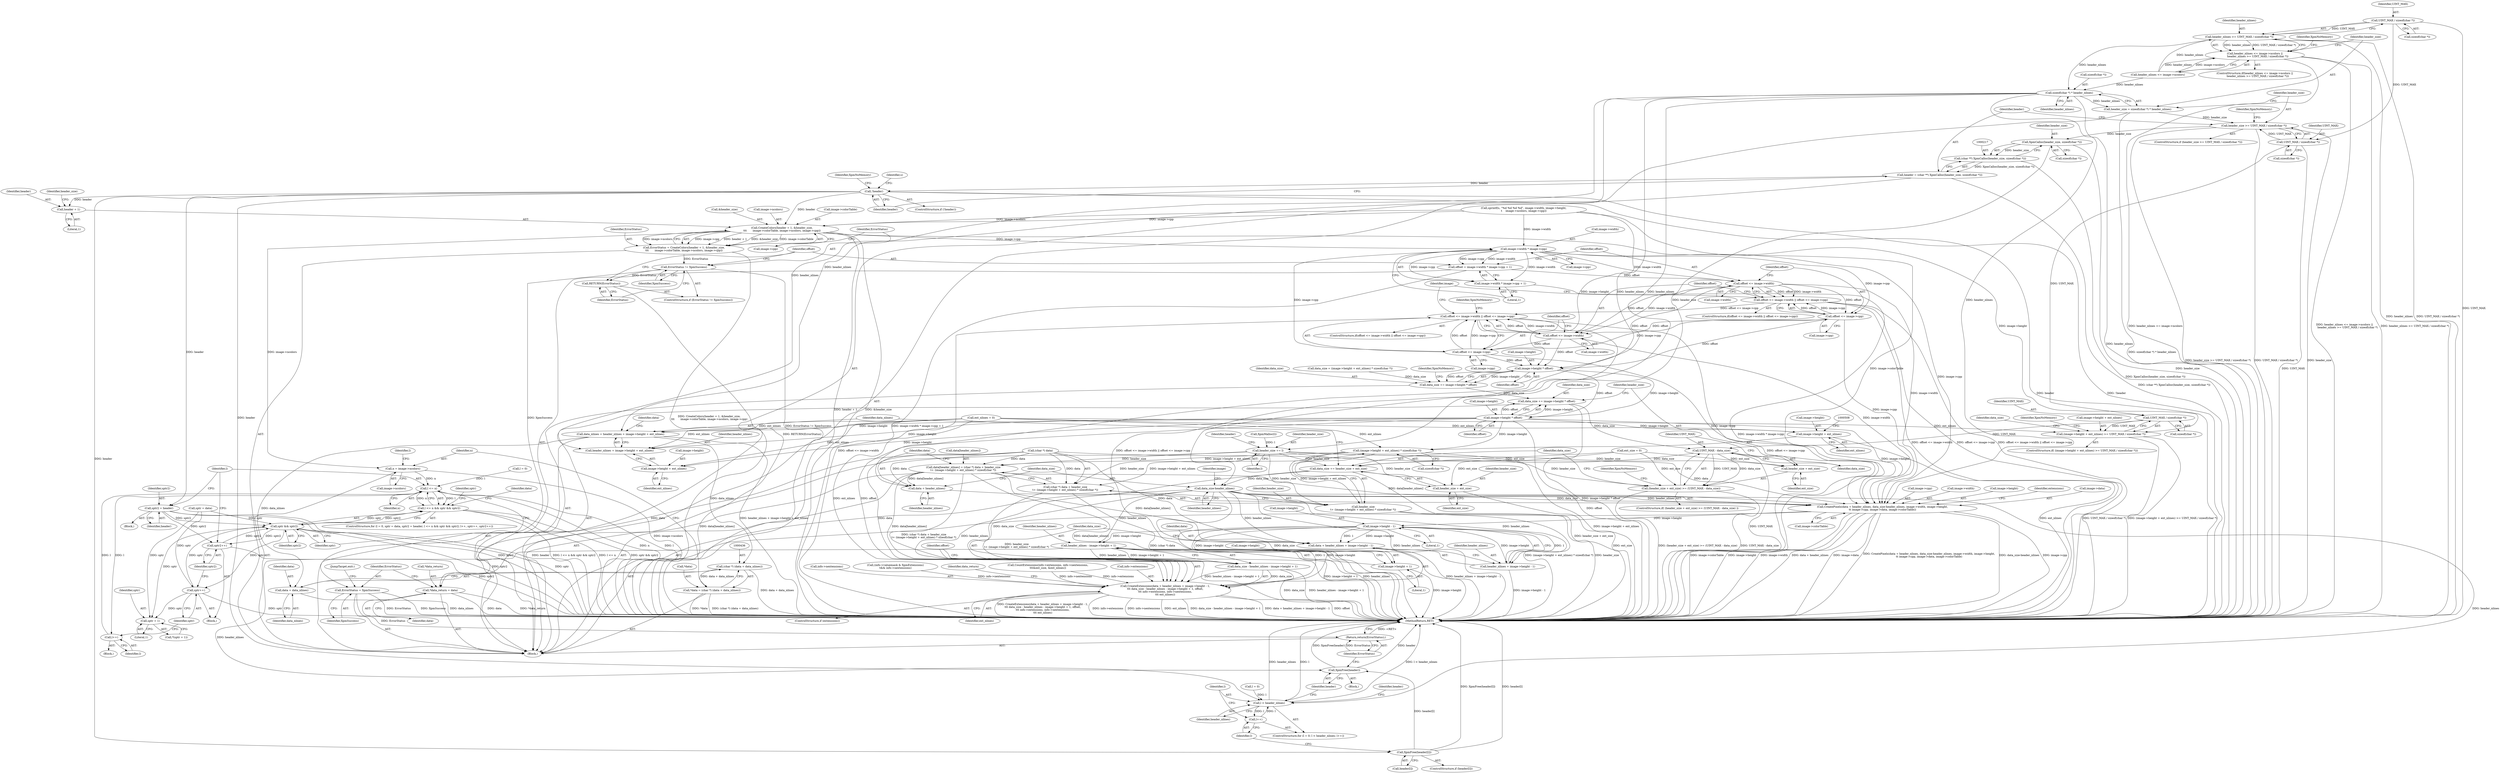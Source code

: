 digraph "0_libXpm_d1167418f0fd02a27f617ec5afd6db053afbe185@API" {
"1000193" [label="(Call,UINT_MAX / sizeof(char *))"];
"1000191" [label="(Call,header_nlines >= UINT_MAX / sizeof(char *))"];
"1000185" [label="(Call,header_nlines <= image->ncolors ||\n       header_nlines >= UINT_MAX / sizeof(char *))"];
"1000201" [label="(Call,sizeof(char *) * header_nlines)"];
"1000199" [label="(Call,header_size = sizeof(char *) * header_nlines)"];
"1000206" [label="(Call,header_size >= UINT_MAX / sizeof(char *))"];
"1000218" [label="(Call,XpmCalloc(header_size, sizeof(char *)))"];
"1000216" [label="(Call,(char **) XpmCalloc(header_size, sizeof(char *)))"];
"1000214" [label="(Call,header = (char **) XpmCalloc(header_size, sizeof(char *)))"];
"1000223" [label="(Call,!header)"];
"1000309" [label="(Call,CreateColors(header + 1, &header_size,\n\t\t\t       image->colorTable, image->ncolors, image->cpp))"];
"1000307" [label="(Call,ErrorStatus = CreateColors(header + 1, &header_size,\n\t\t\t       image->colorTable, image->ncolors, image->cpp))"];
"1000325" [label="(Call,ErrorStatus != XpmSuccess)"];
"1000328" [label="(Call,RETURN(ErrorStatus))"];
"1000564" [label="(Call,ErrorStatus = XpmSuccess)"];
"1000590" [label="(Return,return(ErrorStatus);)"];
"1000333" [label="(Call,image->width * image->cpp)"];
"1000330" [label="(Call,offset = image->width * image->cpp + 1)"];
"1000343" [label="(Call,offset <= image->width)"];
"1000342" [label="(Call,offset <= image->width || offset <= image->cpp)"];
"1000354" [label="(Call,offset <= image->width || offset <= image->cpp)"];
"1000348" [label="(Call,offset <= image->cpp)"];
"1000355" [label="(Call,offset <= image->width)"];
"1000360" [label="(Call,offset <= image->cpp)"];
"1000394" [label="(Call,image->height * offset)"];
"1000392" [label="(Call,data_size += image->height * offset)"];
"1000401" [label="(Call,data_size += image->height * offset)"];
"1000413" [label="(Call,UINT_MAX - data_size)"];
"1000409" [label="(Call,(header_size + ext_size) >= (UINT_MAX - data_size))"];
"1000418" [label="(Call,data_size += header_size + ext_size)"];
"1000513" [label="(Call,data_size-header_nlines)"];
"1000509" [label="(Call,CreatePixels(data + header_nlines, data_size-header_nlines, image->width, image->height,\n\t\t image->cpp, image->data, image->colorTable))"];
"1000538" [label="(Call,image->height - 1)"];
"1000533" [label="(Call,CreateExtensions(data + header_nlines + image->height - 1,\n\t\t\t data_size - header_nlines - image->height + 1, offset,\n\t\t\t info->extensions, info->nextensions,\n\t\t\t ext_nlines))"];
"1000534" [label="(Call,data + header_nlines + image->height - 1)"];
"1000536" [label="(Call,header_nlines + image->height - 1)"];
"1000545" [label="(Call,header_nlines - image->height + 1)"];
"1000543" [label="(Call,data_size - header_nlines - image->height + 1)"];
"1000575" [label="(Call,l < header_nlines)"];
"1000578" [label="(Call,l++)"];
"1000547" [label="(Call,image->height + 1)"];
"1000403" [label="(Call,image->height * offset)"];
"1000423" [label="(Call,data_nlines = header_nlines + image->height + ext_nlines)"];
"1000435" [label="(Call,(char *) (data + data_nlines))"];
"1000432" [label="(Call,*data = (char *) (data + data_nlines))"];
"1000437" [label="(Call,data + data_nlines)"];
"1000425" [label="(Call,header_nlines + image->height + ext_nlines)"];
"1000427" [label="(Call,image->height + ext_nlines)"];
"1000501" [label="(Call,(image->height + ext_nlines) * sizeof(char *))"];
"1000491" [label="(Call,data[header_nlines] = (char *) data + header_size\n\t+ (image->height + ext_nlines) * sizeof(char *))"];
"1000510" [label="(Call,data + header_nlines)"];
"1000560" [label="(Call,*data_return = data)"];
"1000495" [label="(Call,(char *) data + header_size\n\t+ (image->height + ext_nlines) * sizeof(char *))"];
"1000499" [label="(Call,header_size\n\t+ (image->height + ext_nlines) * sizeof(char *))"];
"1000502" [label="(Call,image->height + ext_nlines)"];
"1000332" [label="(Call,image->width * image->cpp + 1)"];
"1000440" [label="(Call,n = image->ncolors)"];
"1000458" [label="(Call,l <= n)"];
"1000457" [label="(Call,l <= n && sptr && sptr2)"];
"1000465" [label="(Call,l++)"];
"1000310" [label="(Call,header + 1)"];
"1000454" [label="(Call,sptr2 = header)"];
"1000461" [label="(Call,sptr && sptr2)"];
"1000468" [label="(Call,sptr++)"];
"1000480" [label="(Call,sptr + 1)"];
"1000470" [label="(Call,sptr2++)"];
"1000584" [label="(Call,XpmFree(header[l]))"];
"1000588" [label="(Call,XpmFree(header))"];
"1000300" [label="(Call,header_size += l)"];
"1000410" [label="(Call,header_size + ext_size)"];
"1000420" [label="(Call,header_size + ext_size)"];
"1000208" [label="(Call,UINT_MAX / sizeof(char *))"];
"1000374" [label="(Call,UINT_MAX / sizeof(char *))"];
"1000368" [label="(Call,(image->height + ext_nlines) >= UINT_MAX / sizeof(char *))"];
"1000585" [label="(Call,header[l])"];
"1000355" [label="(Call,offset <= image->width)"];
"1000482" [label="(Literal,1)"];
"1000435" [label="(Call,(char *) (data + data_nlines))"];
"1000321" [label="(Call,image->cpp)"];
"1000200" [label="(Identifier,header_size)"];
"1000222" [label="(ControlStructure,if (!header))"];
"1000332" [label="(Call,image->width * image->cpp + 1)"];
"1000500" [label="(Identifier,header_size)"];
"1000314" [label="(Identifier,header_size)"];
"1000432" [label="(Call,*data = (char *) (data + data_nlines))"];
"1000481" [label="(Identifier,sptr)"];
"1000207" [label="(Identifier,header_size)"];
"1000495" [label="(Call,(char *) data + header_size\n\t+ (image->height + ext_nlines) * sizeof(char *))"];
"1000442" [label="(Call,image->ncolors)"];
"1000547" [label="(Call,image->height + 1)"];
"1000348" [label="(Call,offset <= image->cpp)"];
"1000344" [label="(Identifier,offset)"];
"1000544" [label="(Identifier,data_size)"];
"1000404" [label="(Call,image->height)"];
"1000491" [label="(Call,data[header_nlines] = (char *) data + header_size\n\t+ (image->height + ext_nlines) * sizeof(char *))"];
"1000543" [label="(Call,data_size - header_nlines - image->height + 1)"];
"1000433" [label="(Call,*data)"];
"1000545" [label="(Call,header_nlines - image->height + 1)"];
"1000210" [label="(Call,sizeof(char *))"];
"1000331" [label="(Identifier,offset)"];
"1000507" [label="(Call,sizeof(char *))"];
"1000499" [label="(Call,header_size\n\t+ (image->height + ext_nlines) * sizeof(char *))"];
"1000463" [label="(Identifier,sptr2)"];
"1000522" [label="(Call,image->cpp)"];
"1000413" [label="(Call,UINT_MAX - data_size)"];
"1000199" [label="(Call,header_size = sizeof(char *) * header_nlines)"];
"1000580" [label="(ControlStructure,if (header[l]))"];
"1000137" [label="(Call,ext_size = 0)"];
"1000567" [label="(JumpTarget,exit:)"];
"1000516" [label="(Call,image->width)"];
"1000455" [label="(Identifier,sptr2)"];
"1000410" [label="(Call,header_size + ext_size)"];
"1000305" [label="(Identifier,header)"];
"1000228" [label="(Identifier,s)"];
"1000309" [label="(Call,CreateColors(header + 1, &header_size,\n\t\t\t       image->colorTable, image->ncolors, image->cpp))"];
"1000337" [label="(Call,image->cpp)"];
"1000422" [label="(Identifier,ext_size)"];
"1000356" [label="(Identifier,offset)"];
"1000333" [label="(Call,image->width * image->cpp)"];
"1000371" [label="(Identifier,image)"];
"1000424" [label="(Identifier,data_nlines)"];
"1000561" [label="(Call,*data_return)"];
"1000311" [label="(Identifier,header)"];
"1000381" [label="(Identifier,data_size)"];
"1000343" [label="(Call,offset <= image->width)"];
"1000292" [label="(Call,XpmMalloc(l))"];
"1000219" [label="(Identifier,header_size)"];
"1000328" [label="(Call,RETURN(ErrorStatus))"];
"1000445" [label="(ControlStructure,for (l = 0, sptr = data, sptr2 = header; l <= n && sptr && sptr2; l++, sptr++, sptr2++))"];
"1000394" [label="(Call,image->height * offset)"];
"1000465" [label="(Call,l++)"];
"1000230" [label="(Call,sprintf(s, \"%d %d %d %d\", image->width, image->height,\n\t    image->ncolors, image->cpp))"];
"1000589" [label="(Identifier,header)"];
"1000450" [label="(Block,)"];
"1000310" [label="(Call,header + 1)"];
"1000195" [label="(Call,sizeof(char *))"];
"1000403" [label="(Call,image->height * offset)"];
"1000536" [label="(Call,header_nlines + image->height - 1)"];
"1000329" [label="(Identifier,ErrorStatus)"];
"1000393" [label="(Identifier,data_size)"];
"1000501" [label="(Call,(image->height + ext_nlines) * sizeof(char *))"];
"1000560" [label="(Call,*data_return = data)"];
"1000325" [label="(Call,ErrorStatus != XpmSuccess)"];
"1000398" [label="(Identifier,offset)"];
"1000205" [label="(ControlStructure,if (header_size >= UINT_MAX / sizeof(char *)))"];
"1000451" [label="(Call,sptr = data)"];
"1000407" [label="(Identifier,offset)"];
"1000419" [label="(Identifier,data_size)"];
"1000313" [label="(Call,&header_size)"];
"1000519" [label="(Call,image->height)"];
"1000434" [label="(Identifier,data)"];
"1000509" [label="(Call,CreatePixels(data + header_nlines, data_size-header_nlines, image->width, image->height,\n\t\t image->cpp, image->data, image->colorTable))"];
"1000466" [label="(Identifier,l)"];
"1000479" [label="(Call,*(sptr + 1))"];
"1000470" [label="(Call,sptr2++)"];
"1000226" [label="(Identifier,XpmNoMemory)"];
"1000551" [label="(Literal,1)"];
"1000440" [label="(Call,n = image->ncolors)"];
"1000459" [label="(Identifier,l)"];
"1000462" [label="(Identifier,sptr)"];
"1000334" [label="(Call,image->width)"];
"1000469" [label="(Identifier,sptr)"];
"1000202" [label="(Call,sizeof(char *))"];
"1000533" [label="(Call,CreateExtensions(data + header_nlines + image->height - 1,\n\t\t\t data_size - header_nlines - image->height + 1, offset,\n\t\t\t info->extensions, info->nextensions,\n\t\t\t ext_nlines))"];
"1000538" [label="(Call,image->height - 1)"];
"1000302" [label="(Identifier,l)"];
"1000438" [label="(Identifier,data)"];
"1000308" [label="(Identifier,ErrorStatus)"];
"1000216" [label="(Call,(char **) XpmCalloc(header_size, sizeof(char *)))"];
"1000590" [label="(Return,return(ErrorStatus);)"];
"1000475" [label="(Identifier,sptr)"];
"1000576" [label="(Identifier,l)"];
"1000184" [label="(ControlStructure,if(header_nlines <= image->ncolors ||\n       header_nlines >= UINT_MAX / sizeof(char *)))"];
"1000367" [label="(ControlStructure,if( (image->height + ext_nlines) >= UINT_MAX / sizeof(char *)))"];
"1000141" [label="(Call,ext_nlines = 0)"];
"1000117" [label="(Block,)"];
"1000535" [label="(Identifier,data)"];
"1000376" [label="(Call,sizeof(char *))"];
"1000582" [label="(Identifier,header)"];
"1000460" [label="(Identifier,n)"];
"1000532" [label="(Identifier,extensions)"];
"1000191" [label="(Call,header_nlines >= UINT_MAX / sizeof(char *))"];
"1000392" [label="(Call,data_size += image->height * offset)"];
"1000301" [label="(Identifier,header_size)"];
"1000441" [label="(Identifier,n)"];
"1000345" [label="(Call,image->width)"];
"1000380" [label="(Call,data_size = (image->height + ext_nlines) * sizeof(char *))"];
"1000395" [label="(Call,image->height)"];
"1000575" [label="(Call,l < header_nlines)"];
"1000307" [label="(Call,ErrorStatus = CreateColors(header + 1, &header_size,\n\t\t\t       image->colorTable, image->ncolors, image->cpp))"];
"1000318" [label="(Call,image->ncolors)"];
"1000414" [label="(Identifier,UINT_MAX)"];
"1000324" [label="(ControlStructure,if (ErrorStatus != XpmSuccess))"];
"1000563" [label="(Identifier,data)"];
"1000375" [label="(Identifier,UINT_MAX)"];
"1000192" [label="(Identifier,header_nlines)"];
"1000493" [label="(Identifier,data)"];
"1000457" [label="(Call,l <= n && sptr && sptr2)"];
"1000542" [label="(Literal,1)"];
"1000588" [label="(Call,XpmFree(header))"];
"1000565" [label="(Identifier,ErrorStatus)"];
"1000458" [label="(Call,l <= n)"];
"1000213" [label="(Identifier,XpmNoMemory)"];
"1000456" [label="(Identifier,header)"];
"1000480" [label="(Call,sptr + 1)"];
"1000546" [label="(Identifier,header_nlines)"];
"1000198" [label="(Identifier,XpmNoMemory)"];
"1000426" [label="(Identifier,header_nlines)"];
"1000208" [label="(Call,UINT_MAX / sizeof(char *))"];
"1000418" [label="(Call,data_size += header_size + ext_size)"];
"1000186" [label="(Call,header_nlines <= image->ncolors)"];
"1000315" [label="(Call,image->colorTable)"];
"1000193" [label="(Call,UINT_MAX / sizeof(char *))"];
"1000362" [label="(Call,image->cpp)"];
"1000330" [label="(Call,offset = image->width * image->cpp + 1)"];
"1000400" [label="(Identifier,XpmNoMemory)"];
"1000566" [label="(Identifier,XpmSuccess)"];
"1000366" [label="(Identifier,XpmNoMemory)"];
"1000215" [label="(Identifier,header)"];
"1000512" [label="(Identifier,header_nlines)"];
"1000379" [label="(Identifier,XpmNoMemory)"];
"1000411" [label="(Identifier,header_size)"];
"1000326" [label="(Identifier,ErrorStatus)"];
"1000454" [label="(Call,sptr2 = header)"];
"1000368" [label="(Call,(image->height + ext_nlines) >= UINT_MAX / sizeof(char *))"];
"1000537" [label="(Identifier,header_nlines)"];
"1000492" [label="(Call,data[header_nlines])"];
"1000511" [label="(Identifier,data)"];
"1000412" [label="(Identifier,ext_size)"];
"1000548" [label="(Call,image->height)"];
"1000185" [label="(Call,header_nlines <= image->ncolors ||\n       header_nlines >= UINT_MAX / sizeof(char *))"];
"1000539" [label="(Call,image->height)"];
"1000423" [label="(Call,data_nlines = header_nlines + image->height + ext_nlines)"];
"1000360" [label="(Call,offset <= image->cpp)"];
"1000417" [label="(Identifier,XpmNoMemory)"];
"1000420" [label="(Call,header_size + ext_size)"];
"1000556" [label="(Call,info->nextensions)"];
"1000341" [label="(ControlStructure,if(offset <= image->width || offset <= image->cpp))"];
"1000204" [label="(Identifier,header_nlines)"];
"1000220" [label="(Call,sizeof(char *))"];
"1000350" [label="(Call,image->cpp)"];
"1000201" [label="(Call,sizeof(char *) * header_nlines)"];
"1000155" [label="(Call,(info->valuemask & XpmExtensions)\n\t&& info->nextensions)"];
"1000431" [label="(Identifier,ext_nlines)"];
"1000572" [label="(Call,l = 0)"];
"1000349" [label="(Identifier,offset)"];
"1000300" [label="(Call,header_size += l)"];
"1000531" [label="(ControlStructure,if (extensions))"];
"1000428" [label="(Call,image->height)"];
"1000401" [label="(Call,data_size += image->height * offset)"];
"1000591" [label="(Identifier,ErrorStatus)"];
"1000357" [label="(Call,image->width)"];
"1000592" [label="(MethodReturn,RET)"];
"1000223" [label="(Call,!header)"];
"1000525" [label="(Call,image->data)"];
"1000559" [label="(Identifier,ext_nlines)"];
"1000513" [label="(Call,data_size-header_nlines)"];
"1000415" [label="(Identifier,data_size)"];
"1000194" [label="(Identifier,UINT_MAX)"];
"1000562" [label="(Identifier,data_return)"];
"1000218" [label="(Call,XpmCalloc(header_size, sizeof(char *)))"];
"1000214" [label="(Call,header = (char **) XpmCalloc(header_size, sizeof(char *)))"];
"1000166" [label="(Call,CountExtensions(info->extensions, info->nextensions,\n\t\t\t&ext_size, &ext_nlines))"];
"1000437" [label="(Call,data + data_nlines)"];
"1000448" [label="(Identifier,l)"];
"1000570" [label="(Block,)"];
"1000327" [label="(Identifier,XpmSuccess)"];
"1000206" [label="(Call,header_size >= UINT_MAX / sizeof(char *))"];
"1000553" [label="(Call,info->extensions)"];
"1000571" [label="(ControlStructure,for (l = 0; l < header_nlines; l++))"];
"1000496" [label="(Call,(char *) data)"];
"1000464" [label="(Block,)"];
"1000471" [label="(Identifier,sptr2)"];
"1000514" [label="(Identifier,data_size)"];
"1000502" [label="(Call,image->height + ext_nlines)"];
"1000361" [label="(Identifier,offset)"];
"1000564" [label="(Call,ErrorStatus = XpmSuccess)"];
"1000408" [label="(ControlStructure,if( (header_size + ext_size) >= (UINT_MAX - data_size) ))"];
"1000517" [label="(Identifier,image)"];
"1000224" [label="(Identifier,header)"];
"1000354" [label="(Call,offset <= image->width || offset <= image->cpp)"];
"1000579" [label="(Identifier,l)"];
"1000427" [label="(Call,image->height + ext_nlines)"];
"1000425" [label="(Call,header_nlines + image->height + ext_nlines)"];
"1000447" [label="(Call,l = 0)"];
"1000342" [label="(Call,offset <= image->width || offset <= image->cpp)"];
"1000461" [label="(Call,sptr && sptr2)"];
"1000468" [label="(Call,sptr++)"];
"1000209" [label="(Identifier,UINT_MAX)"];
"1000369" [label="(Call,image->height + ext_nlines)"];
"1000584" [label="(Call,XpmFree(header[l]))"];
"1000374" [label="(Call,UINT_MAX / sizeof(char *))"];
"1000503" [label="(Call,image->height)"];
"1000506" [label="(Identifier,ext_nlines)"];
"1000510" [label="(Call,data + header_nlines)"];
"1000312" [label="(Literal,1)"];
"1000467" [label="(Block,)"];
"1000340" [label="(Literal,1)"];
"1000402" [label="(Identifier,data_size)"];
"1000552" [label="(Identifier,offset)"];
"1000439" [label="(Identifier,data_nlines)"];
"1000353" [label="(ControlStructure,if(offset <= image->width || offset <= image->cpp))"];
"1000515" [label="(Identifier,header_nlines)"];
"1000578" [label="(Call,l++)"];
"1000409" [label="(Call,(header_size + ext_size) >= (UINT_MAX - data_size))"];
"1000528" [label="(Call,image->colorTable)"];
"1000421" [label="(Identifier,header_size)"];
"1000534" [label="(Call,data + header_nlines + image->height - 1)"];
"1000577" [label="(Identifier,header_nlines)"];
"1000193" -> "1000191"  [label="AST: "];
"1000193" -> "1000195"  [label="CFG: "];
"1000194" -> "1000193"  [label="AST: "];
"1000195" -> "1000193"  [label="AST: "];
"1000191" -> "1000193"  [label="CFG: "];
"1000193" -> "1000592"  [label="DDG: UINT_MAX"];
"1000193" -> "1000191"  [label="DDG: UINT_MAX"];
"1000193" -> "1000208"  [label="DDG: UINT_MAX"];
"1000191" -> "1000185"  [label="AST: "];
"1000192" -> "1000191"  [label="AST: "];
"1000185" -> "1000191"  [label="CFG: "];
"1000191" -> "1000592"  [label="DDG: UINT_MAX / sizeof(char *)"];
"1000191" -> "1000592"  [label="DDG: header_nlines"];
"1000191" -> "1000185"  [label="DDG: header_nlines"];
"1000191" -> "1000185"  [label="DDG: UINT_MAX / sizeof(char *)"];
"1000186" -> "1000191"  [label="DDG: header_nlines"];
"1000191" -> "1000201"  [label="DDG: header_nlines"];
"1000185" -> "1000184"  [label="AST: "];
"1000185" -> "1000186"  [label="CFG: "];
"1000186" -> "1000185"  [label="AST: "];
"1000198" -> "1000185"  [label="CFG: "];
"1000200" -> "1000185"  [label="CFG: "];
"1000185" -> "1000592"  [label="DDG: header_nlines <= image->ncolors"];
"1000185" -> "1000592"  [label="DDG: header_nlines <= image->ncolors ||\n       header_nlines >= UINT_MAX / sizeof(char *)"];
"1000185" -> "1000592"  [label="DDG: header_nlines >= UINT_MAX / sizeof(char *)"];
"1000186" -> "1000185"  [label="DDG: header_nlines"];
"1000186" -> "1000185"  [label="DDG: image->ncolors"];
"1000201" -> "1000199"  [label="AST: "];
"1000201" -> "1000204"  [label="CFG: "];
"1000202" -> "1000201"  [label="AST: "];
"1000204" -> "1000201"  [label="AST: "];
"1000199" -> "1000201"  [label="CFG: "];
"1000201" -> "1000592"  [label="DDG: header_nlines"];
"1000201" -> "1000199"  [label="DDG: header_nlines"];
"1000186" -> "1000201"  [label="DDG: header_nlines"];
"1000201" -> "1000423"  [label="DDG: header_nlines"];
"1000201" -> "1000425"  [label="DDG: header_nlines"];
"1000201" -> "1000509"  [label="DDG: header_nlines"];
"1000201" -> "1000510"  [label="DDG: header_nlines"];
"1000201" -> "1000513"  [label="DDG: header_nlines"];
"1000199" -> "1000117"  [label="AST: "];
"1000200" -> "1000199"  [label="AST: "];
"1000207" -> "1000199"  [label="CFG: "];
"1000199" -> "1000592"  [label="DDG: sizeof(char *) * header_nlines"];
"1000199" -> "1000206"  [label="DDG: header_size"];
"1000206" -> "1000205"  [label="AST: "];
"1000206" -> "1000208"  [label="CFG: "];
"1000207" -> "1000206"  [label="AST: "];
"1000208" -> "1000206"  [label="AST: "];
"1000213" -> "1000206"  [label="CFG: "];
"1000215" -> "1000206"  [label="CFG: "];
"1000206" -> "1000592"  [label="DDG: header_size >= UINT_MAX / sizeof(char *)"];
"1000206" -> "1000592"  [label="DDG: UINT_MAX / sizeof(char *)"];
"1000206" -> "1000592"  [label="DDG: header_size"];
"1000208" -> "1000206"  [label="DDG: UINT_MAX"];
"1000206" -> "1000218"  [label="DDG: header_size"];
"1000218" -> "1000216"  [label="AST: "];
"1000218" -> "1000220"  [label="CFG: "];
"1000219" -> "1000218"  [label="AST: "];
"1000220" -> "1000218"  [label="AST: "];
"1000216" -> "1000218"  [label="CFG: "];
"1000218" -> "1000592"  [label="DDG: header_size"];
"1000218" -> "1000216"  [label="DDG: header_size"];
"1000218" -> "1000300"  [label="DDG: header_size"];
"1000216" -> "1000214"  [label="AST: "];
"1000217" -> "1000216"  [label="AST: "];
"1000214" -> "1000216"  [label="CFG: "];
"1000216" -> "1000592"  [label="DDG: XpmCalloc(header_size, sizeof(char *))"];
"1000216" -> "1000214"  [label="DDG: XpmCalloc(header_size, sizeof(char *))"];
"1000214" -> "1000117"  [label="AST: "];
"1000215" -> "1000214"  [label="AST: "];
"1000224" -> "1000214"  [label="CFG: "];
"1000214" -> "1000592"  [label="DDG: (char **) XpmCalloc(header_size, sizeof(char *))"];
"1000214" -> "1000223"  [label="DDG: header"];
"1000223" -> "1000222"  [label="AST: "];
"1000223" -> "1000224"  [label="CFG: "];
"1000224" -> "1000223"  [label="AST: "];
"1000226" -> "1000223"  [label="CFG: "];
"1000228" -> "1000223"  [label="CFG: "];
"1000223" -> "1000592"  [label="DDG: !header"];
"1000223" -> "1000592"  [label="DDG: header"];
"1000223" -> "1000309"  [label="DDG: header"];
"1000223" -> "1000310"  [label="DDG: header"];
"1000223" -> "1000454"  [label="DDG: header"];
"1000223" -> "1000584"  [label="DDG: header"];
"1000223" -> "1000588"  [label="DDG: header"];
"1000309" -> "1000307"  [label="AST: "];
"1000309" -> "1000321"  [label="CFG: "];
"1000310" -> "1000309"  [label="AST: "];
"1000313" -> "1000309"  [label="AST: "];
"1000315" -> "1000309"  [label="AST: "];
"1000318" -> "1000309"  [label="AST: "];
"1000321" -> "1000309"  [label="AST: "];
"1000307" -> "1000309"  [label="CFG: "];
"1000309" -> "1000592"  [label="DDG: header + 1"];
"1000309" -> "1000592"  [label="DDG: &header_size"];
"1000309" -> "1000307"  [label="DDG: image->cpp"];
"1000309" -> "1000307"  [label="DDG: header + 1"];
"1000309" -> "1000307"  [label="DDG: &header_size"];
"1000309" -> "1000307"  [label="DDG: image->colorTable"];
"1000309" -> "1000307"  [label="DDG: image->ncolors"];
"1000230" -> "1000309"  [label="DDG: image->ncolors"];
"1000230" -> "1000309"  [label="DDG: image->cpp"];
"1000309" -> "1000333"  [label="DDG: image->cpp"];
"1000309" -> "1000440"  [label="DDG: image->ncolors"];
"1000309" -> "1000509"  [label="DDG: image->colorTable"];
"1000307" -> "1000117"  [label="AST: "];
"1000308" -> "1000307"  [label="AST: "];
"1000326" -> "1000307"  [label="CFG: "];
"1000307" -> "1000592"  [label="DDG: CreateColors(header + 1, &header_size,\n\t\t\t       image->colorTable, image->ncolors, image->cpp)"];
"1000307" -> "1000325"  [label="DDG: ErrorStatus"];
"1000325" -> "1000324"  [label="AST: "];
"1000325" -> "1000327"  [label="CFG: "];
"1000326" -> "1000325"  [label="AST: "];
"1000327" -> "1000325"  [label="AST: "];
"1000329" -> "1000325"  [label="CFG: "];
"1000331" -> "1000325"  [label="CFG: "];
"1000325" -> "1000592"  [label="DDG: ErrorStatus != XpmSuccess"];
"1000325" -> "1000328"  [label="DDG: ErrorStatus"];
"1000325" -> "1000564"  [label="DDG: XpmSuccess"];
"1000328" -> "1000324"  [label="AST: "];
"1000328" -> "1000329"  [label="CFG: "];
"1000329" -> "1000328"  [label="AST: "];
"1000331" -> "1000328"  [label="CFG: "];
"1000328" -> "1000592"  [label="DDG: RETURN(ErrorStatus)"];
"1000564" -> "1000117"  [label="AST: "];
"1000564" -> "1000566"  [label="CFG: "];
"1000565" -> "1000564"  [label="AST: "];
"1000566" -> "1000564"  [label="AST: "];
"1000567" -> "1000564"  [label="CFG: "];
"1000564" -> "1000592"  [label="DDG: XpmSuccess"];
"1000564" -> "1000592"  [label="DDG: ErrorStatus"];
"1000564" -> "1000590"  [label="DDG: ErrorStatus"];
"1000590" -> "1000117"  [label="AST: "];
"1000590" -> "1000591"  [label="CFG: "];
"1000591" -> "1000590"  [label="AST: "];
"1000592" -> "1000590"  [label="CFG: "];
"1000590" -> "1000592"  [label="DDG: <RET>"];
"1000591" -> "1000590"  [label="DDG: ErrorStatus"];
"1000333" -> "1000332"  [label="AST: "];
"1000333" -> "1000337"  [label="CFG: "];
"1000334" -> "1000333"  [label="AST: "];
"1000337" -> "1000333"  [label="AST: "];
"1000340" -> "1000333"  [label="CFG: "];
"1000333" -> "1000330"  [label="DDG: image->width"];
"1000333" -> "1000330"  [label="DDG: image->cpp"];
"1000333" -> "1000332"  [label="DDG: image->width"];
"1000333" -> "1000332"  [label="DDG: image->cpp"];
"1000230" -> "1000333"  [label="DDG: image->width"];
"1000333" -> "1000343"  [label="DDG: image->width"];
"1000333" -> "1000348"  [label="DDG: image->cpp"];
"1000333" -> "1000360"  [label="DDG: image->cpp"];
"1000333" -> "1000509"  [label="DDG: image->cpp"];
"1000330" -> "1000117"  [label="AST: "];
"1000330" -> "1000332"  [label="CFG: "];
"1000331" -> "1000330"  [label="AST: "];
"1000332" -> "1000330"  [label="AST: "];
"1000344" -> "1000330"  [label="CFG: "];
"1000330" -> "1000592"  [label="DDG: image->width * image->cpp + 1"];
"1000330" -> "1000343"  [label="DDG: offset"];
"1000343" -> "1000342"  [label="AST: "];
"1000343" -> "1000345"  [label="CFG: "];
"1000344" -> "1000343"  [label="AST: "];
"1000345" -> "1000343"  [label="AST: "];
"1000349" -> "1000343"  [label="CFG: "];
"1000342" -> "1000343"  [label="CFG: "];
"1000343" -> "1000342"  [label="DDG: offset"];
"1000343" -> "1000342"  [label="DDG: image->width"];
"1000343" -> "1000348"  [label="DDG: offset"];
"1000343" -> "1000355"  [label="DDG: offset"];
"1000343" -> "1000355"  [label="DDG: image->width"];
"1000343" -> "1000394"  [label="DDG: offset"];
"1000343" -> "1000509"  [label="DDG: image->width"];
"1000342" -> "1000341"  [label="AST: "];
"1000342" -> "1000348"  [label="CFG: "];
"1000348" -> "1000342"  [label="AST: "];
"1000356" -> "1000342"  [label="CFG: "];
"1000371" -> "1000342"  [label="CFG: "];
"1000342" -> "1000592"  [label="DDG: offset <= image->width"];
"1000342" -> "1000592"  [label="DDG: offset <= image->cpp"];
"1000342" -> "1000592"  [label="DDG: offset <= image->width || offset <= image->cpp"];
"1000348" -> "1000342"  [label="DDG: offset"];
"1000348" -> "1000342"  [label="DDG: image->cpp"];
"1000342" -> "1000354"  [label="DDG: offset <= image->cpp"];
"1000354" -> "1000353"  [label="AST: "];
"1000354" -> "1000355"  [label="CFG: "];
"1000354" -> "1000360"  [label="CFG: "];
"1000355" -> "1000354"  [label="AST: "];
"1000360" -> "1000354"  [label="AST: "];
"1000366" -> "1000354"  [label="CFG: "];
"1000371" -> "1000354"  [label="CFG: "];
"1000354" -> "1000592"  [label="DDG: offset <= image->cpp"];
"1000354" -> "1000592"  [label="DDG: offset <= image->width || offset <= image->cpp"];
"1000354" -> "1000592"  [label="DDG: offset <= image->width"];
"1000355" -> "1000354"  [label="DDG: offset"];
"1000355" -> "1000354"  [label="DDG: image->width"];
"1000360" -> "1000354"  [label="DDG: offset"];
"1000360" -> "1000354"  [label="DDG: image->cpp"];
"1000348" -> "1000350"  [label="CFG: "];
"1000349" -> "1000348"  [label="AST: "];
"1000350" -> "1000348"  [label="AST: "];
"1000348" -> "1000355"  [label="DDG: offset"];
"1000348" -> "1000360"  [label="DDG: image->cpp"];
"1000348" -> "1000394"  [label="DDG: offset"];
"1000348" -> "1000509"  [label="DDG: image->cpp"];
"1000355" -> "1000357"  [label="CFG: "];
"1000356" -> "1000355"  [label="AST: "];
"1000357" -> "1000355"  [label="AST: "];
"1000361" -> "1000355"  [label="CFG: "];
"1000355" -> "1000360"  [label="DDG: offset"];
"1000355" -> "1000394"  [label="DDG: offset"];
"1000355" -> "1000509"  [label="DDG: image->width"];
"1000360" -> "1000362"  [label="CFG: "];
"1000361" -> "1000360"  [label="AST: "];
"1000362" -> "1000360"  [label="AST: "];
"1000360" -> "1000394"  [label="DDG: offset"];
"1000360" -> "1000509"  [label="DDG: image->cpp"];
"1000394" -> "1000392"  [label="AST: "];
"1000394" -> "1000398"  [label="CFG: "];
"1000395" -> "1000394"  [label="AST: "];
"1000398" -> "1000394"  [label="AST: "];
"1000392" -> "1000394"  [label="CFG: "];
"1000394" -> "1000392"  [label="DDG: image->height"];
"1000394" -> "1000392"  [label="DDG: offset"];
"1000230" -> "1000394"  [label="DDG: image->height"];
"1000394" -> "1000403"  [label="DDG: image->height"];
"1000394" -> "1000403"  [label="DDG: offset"];
"1000392" -> "1000117"  [label="AST: "];
"1000393" -> "1000392"  [label="AST: "];
"1000400" -> "1000392"  [label="CFG: "];
"1000380" -> "1000392"  [label="DDG: data_size"];
"1000392" -> "1000401"  [label="DDG: data_size"];
"1000401" -> "1000117"  [label="AST: "];
"1000401" -> "1000403"  [label="CFG: "];
"1000402" -> "1000401"  [label="AST: "];
"1000403" -> "1000401"  [label="AST: "];
"1000411" -> "1000401"  [label="CFG: "];
"1000401" -> "1000592"  [label="DDG: image->height * offset"];
"1000403" -> "1000401"  [label="DDG: image->height"];
"1000403" -> "1000401"  [label="DDG: offset"];
"1000401" -> "1000413"  [label="DDG: data_size"];
"1000413" -> "1000409"  [label="AST: "];
"1000413" -> "1000415"  [label="CFG: "];
"1000414" -> "1000413"  [label="AST: "];
"1000415" -> "1000413"  [label="AST: "];
"1000409" -> "1000413"  [label="CFG: "];
"1000413" -> "1000592"  [label="DDG: UINT_MAX"];
"1000413" -> "1000409"  [label="DDG: UINT_MAX"];
"1000413" -> "1000409"  [label="DDG: data_size"];
"1000374" -> "1000413"  [label="DDG: UINT_MAX"];
"1000413" -> "1000418"  [label="DDG: data_size"];
"1000409" -> "1000408"  [label="AST: "];
"1000410" -> "1000409"  [label="AST: "];
"1000417" -> "1000409"  [label="CFG: "];
"1000419" -> "1000409"  [label="CFG: "];
"1000409" -> "1000592"  [label="DDG: (header_size + ext_size) >= (UINT_MAX - data_size)"];
"1000409" -> "1000592"  [label="DDG: UINT_MAX - data_size"];
"1000300" -> "1000409"  [label="DDG: header_size"];
"1000137" -> "1000409"  [label="DDG: ext_size"];
"1000418" -> "1000117"  [label="AST: "];
"1000418" -> "1000420"  [label="CFG: "];
"1000419" -> "1000418"  [label="AST: "];
"1000420" -> "1000418"  [label="AST: "];
"1000424" -> "1000418"  [label="CFG: "];
"1000418" -> "1000592"  [label="DDG: header_size + ext_size"];
"1000300" -> "1000418"  [label="DDG: header_size"];
"1000137" -> "1000418"  [label="DDG: ext_size"];
"1000418" -> "1000513"  [label="DDG: data_size"];
"1000513" -> "1000509"  [label="AST: "];
"1000513" -> "1000515"  [label="CFG: "];
"1000514" -> "1000513"  [label="AST: "];
"1000515" -> "1000513"  [label="AST: "];
"1000517" -> "1000513"  [label="CFG: "];
"1000513" -> "1000592"  [label="DDG: data_size"];
"1000513" -> "1000592"  [label="DDG: header_nlines"];
"1000513" -> "1000509"  [label="DDG: data_size"];
"1000513" -> "1000509"  [label="DDG: header_nlines"];
"1000513" -> "1000533"  [label="DDG: header_nlines"];
"1000513" -> "1000534"  [label="DDG: header_nlines"];
"1000513" -> "1000536"  [label="DDG: header_nlines"];
"1000513" -> "1000543"  [label="DDG: data_size"];
"1000513" -> "1000545"  [label="DDG: header_nlines"];
"1000513" -> "1000575"  [label="DDG: header_nlines"];
"1000509" -> "1000117"  [label="AST: "];
"1000509" -> "1000528"  [label="CFG: "];
"1000510" -> "1000509"  [label="AST: "];
"1000516" -> "1000509"  [label="AST: "];
"1000519" -> "1000509"  [label="AST: "];
"1000522" -> "1000509"  [label="AST: "];
"1000525" -> "1000509"  [label="AST: "];
"1000528" -> "1000509"  [label="AST: "];
"1000532" -> "1000509"  [label="CFG: "];
"1000509" -> "1000592"  [label="DDG: image->data"];
"1000509" -> "1000592"  [label="DDG: CreatePixels(data + header_nlines, data_size-header_nlines, image->width, image->height,\n\t\t image->cpp, image->data, image->colorTable)"];
"1000509" -> "1000592"  [label="DDG: data_size-header_nlines"];
"1000509" -> "1000592"  [label="DDG: image->cpp"];
"1000509" -> "1000592"  [label="DDG: image->colorTable"];
"1000509" -> "1000592"  [label="DDG: image->height"];
"1000509" -> "1000592"  [label="DDG: image->width"];
"1000509" -> "1000592"  [label="DDG: data + header_nlines"];
"1000496" -> "1000509"  [label="DDG: data"];
"1000491" -> "1000509"  [label="DDG: data[header_nlines]"];
"1000403" -> "1000509"  [label="DDG: image->height"];
"1000509" -> "1000538"  [label="DDG: image->height"];
"1000538" -> "1000536"  [label="AST: "];
"1000538" -> "1000542"  [label="CFG: "];
"1000539" -> "1000538"  [label="AST: "];
"1000542" -> "1000538"  [label="AST: "];
"1000536" -> "1000538"  [label="CFG: "];
"1000538" -> "1000533"  [label="DDG: image->height"];
"1000538" -> "1000533"  [label="DDG: 1"];
"1000538" -> "1000534"  [label="DDG: image->height"];
"1000538" -> "1000534"  [label="DDG: 1"];
"1000538" -> "1000536"  [label="DDG: image->height"];
"1000538" -> "1000536"  [label="DDG: 1"];
"1000538" -> "1000545"  [label="DDG: image->height"];
"1000538" -> "1000547"  [label="DDG: image->height"];
"1000533" -> "1000531"  [label="AST: "];
"1000533" -> "1000559"  [label="CFG: "];
"1000534" -> "1000533"  [label="AST: "];
"1000543" -> "1000533"  [label="AST: "];
"1000552" -> "1000533"  [label="AST: "];
"1000553" -> "1000533"  [label="AST: "];
"1000556" -> "1000533"  [label="AST: "];
"1000559" -> "1000533"  [label="AST: "];
"1000562" -> "1000533"  [label="CFG: "];
"1000533" -> "1000592"  [label="DDG: CreateExtensions(data + header_nlines + image->height - 1,\n\t\t\t data_size - header_nlines - image->height + 1, offset,\n\t\t\t info->extensions, info->nextensions,\n\t\t\t ext_nlines)"];
"1000533" -> "1000592"  [label="DDG: info->extensions"];
"1000533" -> "1000592"  [label="DDG: info->nextensions"];
"1000533" -> "1000592"  [label="DDG: ext_nlines"];
"1000533" -> "1000592"  [label="DDG: data_size - header_nlines - image->height + 1"];
"1000533" -> "1000592"  [label="DDG: data + header_nlines + image->height - 1"];
"1000533" -> "1000592"  [label="DDG: offset"];
"1000491" -> "1000533"  [label="DDG: data[header_nlines]"];
"1000496" -> "1000533"  [label="DDG: data"];
"1000543" -> "1000533"  [label="DDG: data_size"];
"1000543" -> "1000533"  [label="DDG: header_nlines - image->height + 1"];
"1000403" -> "1000533"  [label="DDG: offset"];
"1000166" -> "1000533"  [label="DDG: info->extensions"];
"1000166" -> "1000533"  [label="DDG: info->nextensions"];
"1000155" -> "1000533"  [label="DDG: info->nextensions"];
"1000141" -> "1000533"  [label="DDG: ext_nlines"];
"1000534" -> "1000536"  [label="CFG: "];
"1000535" -> "1000534"  [label="AST: "];
"1000536" -> "1000534"  [label="AST: "];
"1000544" -> "1000534"  [label="CFG: "];
"1000534" -> "1000592"  [label="DDG: header_nlines + image->height - 1"];
"1000491" -> "1000534"  [label="DDG: data[header_nlines]"];
"1000496" -> "1000534"  [label="DDG: data"];
"1000537" -> "1000536"  [label="AST: "];
"1000536" -> "1000592"  [label="DDG: image->height - 1"];
"1000545" -> "1000543"  [label="AST: "];
"1000545" -> "1000547"  [label="CFG: "];
"1000546" -> "1000545"  [label="AST: "];
"1000547" -> "1000545"  [label="AST: "];
"1000543" -> "1000545"  [label="CFG: "];
"1000545" -> "1000592"  [label="DDG: header_nlines"];
"1000545" -> "1000592"  [label="DDG: image->height + 1"];
"1000545" -> "1000543"  [label="DDG: header_nlines"];
"1000545" -> "1000543"  [label="DDG: image->height + 1"];
"1000545" -> "1000575"  [label="DDG: header_nlines"];
"1000544" -> "1000543"  [label="AST: "];
"1000552" -> "1000543"  [label="CFG: "];
"1000543" -> "1000592"  [label="DDG: header_nlines - image->height + 1"];
"1000543" -> "1000592"  [label="DDG: data_size"];
"1000575" -> "1000571"  [label="AST: "];
"1000575" -> "1000577"  [label="CFG: "];
"1000576" -> "1000575"  [label="AST: "];
"1000577" -> "1000575"  [label="AST: "];
"1000582" -> "1000575"  [label="CFG: "];
"1000589" -> "1000575"  [label="CFG: "];
"1000575" -> "1000592"  [label="DDG: l < header_nlines"];
"1000575" -> "1000592"  [label="DDG: header_nlines"];
"1000575" -> "1000592"  [label="DDG: l"];
"1000578" -> "1000575"  [label="DDG: l"];
"1000572" -> "1000575"  [label="DDG: l"];
"1000575" -> "1000578"  [label="DDG: l"];
"1000578" -> "1000571"  [label="AST: "];
"1000578" -> "1000579"  [label="CFG: "];
"1000579" -> "1000578"  [label="AST: "];
"1000576" -> "1000578"  [label="CFG: "];
"1000547" -> "1000551"  [label="CFG: "];
"1000548" -> "1000547"  [label="AST: "];
"1000551" -> "1000547"  [label="AST: "];
"1000547" -> "1000592"  [label="DDG: image->height"];
"1000403" -> "1000407"  [label="CFG: "];
"1000404" -> "1000403"  [label="AST: "];
"1000407" -> "1000403"  [label="AST: "];
"1000403" -> "1000592"  [label="DDG: offset"];
"1000403" -> "1000423"  [label="DDG: image->height"];
"1000403" -> "1000425"  [label="DDG: image->height"];
"1000403" -> "1000427"  [label="DDG: image->height"];
"1000403" -> "1000501"  [label="DDG: image->height"];
"1000403" -> "1000502"  [label="DDG: image->height"];
"1000423" -> "1000117"  [label="AST: "];
"1000423" -> "1000425"  [label="CFG: "];
"1000424" -> "1000423"  [label="AST: "];
"1000425" -> "1000423"  [label="AST: "];
"1000434" -> "1000423"  [label="CFG: "];
"1000423" -> "1000592"  [label="DDG: header_nlines + image->height + ext_nlines"];
"1000141" -> "1000423"  [label="DDG: ext_nlines"];
"1000423" -> "1000435"  [label="DDG: data_nlines"];
"1000423" -> "1000437"  [label="DDG: data_nlines"];
"1000435" -> "1000432"  [label="AST: "];
"1000435" -> "1000437"  [label="CFG: "];
"1000436" -> "1000435"  [label="AST: "];
"1000437" -> "1000435"  [label="AST: "];
"1000432" -> "1000435"  [label="CFG: "];
"1000435" -> "1000592"  [label="DDG: data + data_nlines"];
"1000435" -> "1000432"  [label="DDG: data + data_nlines"];
"1000432" -> "1000117"  [label="AST: "];
"1000433" -> "1000432"  [label="AST: "];
"1000441" -> "1000432"  [label="CFG: "];
"1000432" -> "1000592"  [label="DDG: *data"];
"1000432" -> "1000592"  [label="DDG: (char *) (data + data_nlines)"];
"1000437" -> "1000439"  [label="CFG: "];
"1000438" -> "1000437"  [label="AST: "];
"1000439" -> "1000437"  [label="AST: "];
"1000437" -> "1000592"  [label="DDG: data_nlines"];
"1000425" -> "1000427"  [label="CFG: "];
"1000426" -> "1000425"  [label="AST: "];
"1000427" -> "1000425"  [label="AST: "];
"1000141" -> "1000425"  [label="DDG: ext_nlines"];
"1000427" -> "1000431"  [label="CFG: "];
"1000428" -> "1000427"  [label="AST: "];
"1000431" -> "1000427"  [label="AST: "];
"1000141" -> "1000427"  [label="DDG: ext_nlines"];
"1000501" -> "1000499"  [label="AST: "];
"1000501" -> "1000507"  [label="CFG: "];
"1000502" -> "1000501"  [label="AST: "];
"1000507" -> "1000501"  [label="AST: "];
"1000499" -> "1000501"  [label="CFG: "];
"1000501" -> "1000592"  [label="DDG: image->height + ext_nlines"];
"1000501" -> "1000491"  [label="DDG: image->height + ext_nlines"];
"1000501" -> "1000495"  [label="DDG: image->height + ext_nlines"];
"1000501" -> "1000499"  [label="DDG: image->height + ext_nlines"];
"1000141" -> "1000501"  [label="DDG: ext_nlines"];
"1000491" -> "1000117"  [label="AST: "];
"1000491" -> "1000495"  [label="CFG: "];
"1000492" -> "1000491"  [label="AST: "];
"1000495" -> "1000491"  [label="AST: "];
"1000511" -> "1000491"  [label="CFG: "];
"1000491" -> "1000592"  [label="DDG: (char *) data + header_size\n\t+ (image->height + ext_nlines) * sizeof(char *)"];
"1000491" -> "1000592"  [label="DDG: data[header_nlines]"];
"1000496" -> "1000491"  [label="DDG: data"];
"1000300" -> "1000491"  [label="DDG: header_size"];
"1000491" -> "1000510"  [label="DDG: data[header_nlines]"];
"1000491" -> "1000560"  [label="DDG: data[header_nlines]"];
"1000510" -> "1000512"  [label="CFG: "];
"1000511" -> "1000510"  [label="AST: "];
"1000512" -> "1000510"  [label="AST: "];
"1000514" -> "1000510"  [label="CFG: "];
"1000496" -> "1000510"  [label="DDG: data"];
"1000560" -> "1000117"  [label="AST: "];
"1000560" -> "1000563"  [label="CFG: "];
"1000561" -> "1000560"  [label="AST: "];
"1000563" -> "1000560"  [label="AST: "];
"1000565" -> "1000560"  [label="CFG: "];
"1000560" -> "1000592"  [label="DDG: data"];
"1000560" -> "1000592"  [label="DDG: *data_return"];
"1000496" -> "1000560"  [label="DDG: data"];
"1000495" -> "1000499"  [label="CFG: "];
"1000496" -> "1000495"  [label="AST: "];
"1000499" -> "1000495"  [label="AST: "];
"1000495" -> "1000592"  [label="DDG: (char *) data"];
"1000495" -> "1000592"  [label="DDG: header_size\n\t+ (image->height + ext_nlines) * sizeof(char *)"];
"1000496" -> "1000495"  [label="DDG: data"];
"1000300" -> "1000495"  [label="DDG: header_size"];
"1000500" -> "1000499"  [label="AST: "];
"1000499" -> "1000592"  [label="DDG: header_size"];
"1000499" -> "1000592"  [label="DDG: (image->height + ext_nlines) * sizeof(char *)"];
"1000300" -> "1000499"  [label="DDG: header_size"];
"1000502" -> "1000506"  [label="CFG: "];
"1000503" -> "1000502"  [label="AST: "];
"1000506" -> "1000502"  [label="AST: "];
"1000508" -> "1000502"  [label="CFG: "];
"1000502" -> "1000592"  [label="DDG: ext_nlines"];
"1000141" -> "1000502"  [label="DDG: ext_nlines"];
"1000332" -> "1000340"  [label="CFG: "];
"1000340" -> "1000332"  [label="AST: "];
"1000332" -> "1000592"  [label="DDG: image->width * image->cpp"];
"1000440" -> "1000117"  [label="AST: "];
"1000440" -> "1000442"  [label="CFG: "];
"1000441" -> "1000440"  [label="AST: "];
"1000442" -> "1000440"  [label="AST: "];
"1000448" -> "1000440"  [label="CFG: "];
"1000440" -> "1000592"  [label="DDG: image->ncolors"];
"1000440" -> "1000458"  [label="DDG: n"];
"1000458" -> "1000457"  [label="AST: "];
"1000458" -> "1000460"  [label="CFG: "];
"1000459" -> "1000458"  [label="AST: "];
"1000460" -> "1000458"  [label="AST: "];
"1000462" -> "1000458"  [label="CFG: "];
"1000457" -> "1000458"  [label="CFG: "];
"1000458" -> "1000592"  [label="DDG: n"];
"1000458" -> "1000592"  [label="DDG: l"];
"1000458" -> "1000457"  [label="DDG: l"];
"1000458" -> "1000457"  [label="DDG: n"];
"1000447" -> "1000458"  [label="DDG: l"];
"1000465" -> "1000458"  [label="DDG: l"];
"1000458" -> "1000465"  [label="DDG: l"];
"1000457" -> "1000445"  [label="AST: "];
"1000457" -> "1000461"  [label="CFG: "];
"1000461" -> "1000457"  [label="AST: "];
"1000475" -> "1000457"  [label="CFG: "];
"1000493" -> "1000457"  [label="CFG: "];
"1000457" -> "1000592"  [label="DDG: sptr && sptr2"];
"1000457" -> "1000592"  [label="DDG: l <= n && sptr && sptr2"];
"1000457" -> "1000592"  [label="DDG: l <= n"];
"1000461" -> "1000457"  [label="DDG: sptr"];
"1000461" -> "1000457"  [label="DDG: sptr2"];
"1000465" -> "1000464"  [label="AST: "];
"1000465" -> "1000466"  [label="CFG: "];
"1000466" -> "1000465"  [label="AST: "];
"1000469" -> "1000465"  [label="CFG: "];
"1000310" -> "1000312"  [label="CFG: "];
"1000311" -> "1000310"  [label="AST: "];
"1000312" -> "1000310"  [label="AST: "];
"1000314" -> "1000310"  [label="CFG: "];
"1000454" -> "1000450"  [label="AST: "];
"1000454" -> "1000456"  [label="CFG: "];
"1000455" -> "1000454"  [label="AST: "];
"1000456" -> "1000454"  [label="AST: "];
"1000459" -> "1000454"  [label="CFG: "];
"1000454" -> "1000592"  [label="DDG: sptr2"];
"1000454" -> "1000592"  [label="DDG: header"];
"1000454" -> "1000461"  [label="DDG: sptr2"];
"1000454" -> "1000470"  [label="DDG: sptr2"];
"1000461" -> "1000462"  [label="CFG: "];
"1000461" -> "1000463"  [label="CFG: "];
"1000462" -> "1000461"  [label="AST: "];
"1000463" -> "1000461"  [label="AST: "];
"1000461" -> "1000592"  [label="DDG: sptr2"];
"1000461" -> "1000592"  [label="DDG: sptr"];
"1000451" -> "1000461"  [label="DDG: sptr"];
"1000468" -> "1000461"  [label="DDG: sptr"];
"1000470" -> "1000461"  [label="DDG: sptr2"];
"1000461" -> "1000468"  [label="DDG: sptr"];
"1000461" -> "1000470"  [label="DDG: sptr2"];
"1000461" -> "1000480"  [label="DDG: sptr"];
"1000468" -> "1000467"  [label="AST: "];
"1000468" -> "1000469"  [label="CFG: "];
"1000469" -> "1000468"  [label="AST: "];
"1000471" -> "1000468"  [label="CFG: "];
"1000468" -> "1000592"  [label="DDG: sptr"];
"1000451" -> "1000468"  [label="DDG: sptr"];
"1000468" -> "1000480"  [label="DDG: sptr"];
"1000480" -> "1000479"  [label="AST: "];
"1000480" -> "1000482"  [label="CFG: "];
"1000481" -> "1000480"  [label="AST: "];
"1000482" -> "1000480"  [label="AST: "];
"1000479" -> "1000480"  [label="CFG: "];
"1000451" -> "1000480"  [label="DDG: sptr"];
"1000470" -> "1000467"  [label="AST: "];
"1000470" -> "1000471"  [label="CFG: "];
"1000471" -> "1000470"  [label="AST: "];
"1000459" -> "1000470"  [label="CFG: "];
"1000470" -> "1000592"  [label="DDG: sptr2"];
"1000584" -> "1000580"  [label="AST: "];
"1000584" -> "1000585"  [label="CFG: "];
"1000585" -> "1000584"  [label="AST: "];
"1000579" -> "1000584"  [label="CFG: "];
"1000584" -> "1000592"  [label="DDG: XpmFree(header[l])"];
"1000584" -> "1000592"  [label="DDG: header[l]"];
"1000584" -> "1000588"  [label="DDG: header[l]"];
"1000588" -> "1000570"  [label="AST: "];
"1000588" -> "1000589"  [label="CFG: "];
"1000589" -> "1000588"  [label="AST: "];
"1000591" -> "1000588"  [label="CFG: "];
"1000588" -> "1000592"  [label="DDG: header"];
"1000588" -> "1000592"  [label="DDG: XpmFree(header)"];
"1000300" -> "1000117"  [label="AST: "];
"1000300" -> "1000302"  [label="CFG: "];
"1000301" -> "1000300"  [label="AST: "];
"1000302" -> "1000300"  [label="AST: "];
"1000305" -> "1000300"  [label="CFG: "];
"1000292" -> "1000300"  [label="DDG: l"];
"1000300" -> "1000410"  [label="DDG: header_size"];
"1000300" -> "1000420"  [label="DDG: header_size"];
"1000410" -> "1000412"  [label="CFG: "];
"1000411" -> "1000410"  [label="AST: "];
"1000412" -> "1000410"  [label="AST: "];
"1000414" -> "1000410"  [label="CFG: "];
"1000137" -> "1000410"  [label="DDG: ext_size"];
"1000420" -> "1000422"  [label="CFG: "];
"1000421" -> "1000420"  [label="AST: "];
"1000422" -> "1000420"  [label="AST: "];
"1000420" -> "1000592"  [label="DDG: ext_size"];
"1000137" -> "1000420"  [label="DDG: ext_size"];
"1000208" -> "1000210"  [label="CFG: "];
"1000209" -> "1000208"  [label="AST: "];
"1000210" -> "1000208"  [label="AST: "];
"1000208" -> "1000592"  [label="DDG: UINT_MAX"];
"1000208" -> "1000374"  [label="DDG: UINT_MAX"];
"1000374" -> "1000368"  [label="AST: "];
"1000374" -> "1000376"  [label="CFG: "];
"1000375" -> "1000374"  [label="AST: "];
"1000376" -> "1000374"  [label="AST: "];
"1000368" -> "1000374"  [label="CFG: "];
"1000374" -> "1000368"  [label="DDG: UINT_MAX"];
"1000368" -> "1000367"  [label="AST: "];
"1000369" -> "1000368"  [label="AST: "];
"1000379" -> "1000368"  [label="CFG: "];
"1000381" -> "1000368"  [label="CFG: "];
"1000368" -> "1000592"  [label="DDG: (image->height + ext_nlines) >= UINT_MAX / sizeof(char *)"];
"1000368" -> "1000592"  [label="DDG: UINT_MAX / sizeof(char *)"];
"1000230" -> "1000368"  [label="DDG: image->height"];
"1000141" -> "1000368"  [label="DDG: ext_nlines"];
}
